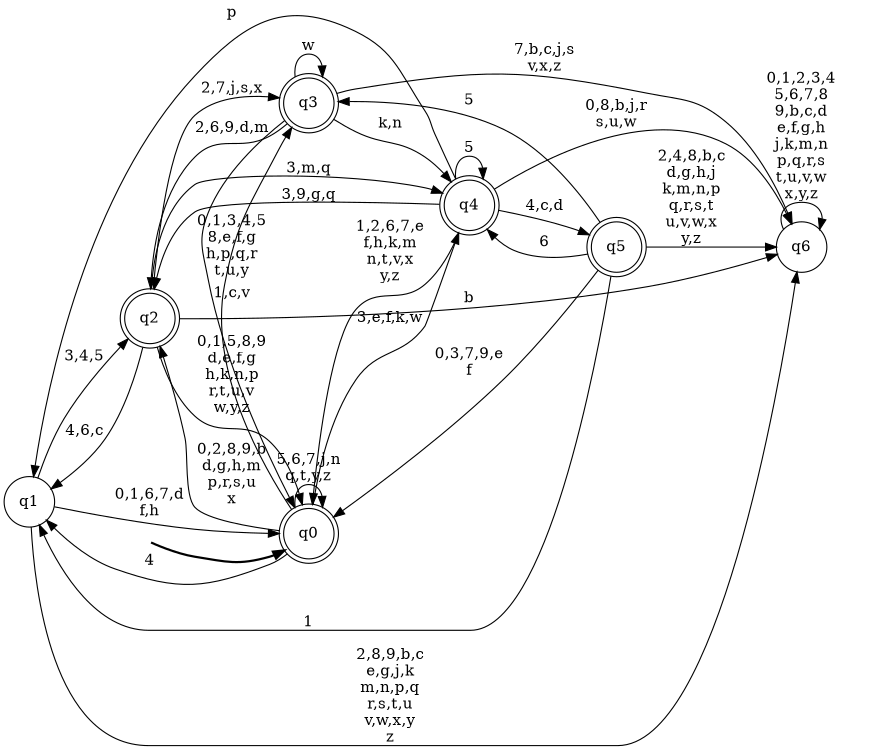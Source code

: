 digraph BlueStar {
__start0 [style = invis, shape = none, label = "", width = 0, height = 0];

rankdir=LR;
size="8,5";

s0 [style="rounded,filled", color="black", fillcolor="white" shape="doublecircle", label="q0"];
s1 [style="filled", color="black", fillcolor="white" shape="circle", label="q1"];
s2 [style="rounded,filled", color="black", fillcolor="white" shape="doublecircle", label="q2"];
s3 [style="rounded,filled", color="black", fillcolor="white" shape="doublecircle", label="q3"];
s4 [style="rounded,filled", color="black", fillcolor="white" shape="doublecircle", label="q4"];
s5 [style="rounded,filled", color="black", fillcolor="white" shape="doublecircle", label="q5"];
s6 [style="filled", color="black", fillcolor="white" shape="circle", label="q6"];
subgraph cluster_main { 
	graph [pad=".75", ranksep="0.15", nodesep="0.15"];
	 style=invis; 
	__start0 -> s0 [penwidth=2];
}
s0 -> s0 [label="5,6,7,j,n\nq,t,y,z"];
s0 -> s1 [label="4"];
s0 -> s2 [label="0,2,8,9,b\nd,g,h,m\np,r,s,u\nx"];
s0 -> s3 [label="1,c,v"];
s0 -> s4 [label="3,e,f,k,w"];
s1 -> s0 [label="0,1,6,7,d\nf,h"];
s1 -> s2 [label="3,4,5"];
s1 -> s6 [label="2,8,9,b,c\ne,g,j,k\nm,n,p,q\nr,s,t,u\nv,w,x,y\nz"];
s2 -> s0 [label="0,1,5,8,9\nd,e,f,g\nh,k,n,p\nr,t,u,v\nw,y,z"];
s2 -> s1 [label="4,6,c"];
s2 -> s3 [label="2,7,j,s,x"];
s2 -> s4 [label="3,m,q"];
s2 -> s6 [label="b"];
s3 -> s0 [label="0,1,3,4,5\n8,e,f,g\nh,p,q,r\nt,u,y"];
s3 -> s2 [label="2,6,9,d,m"];
s3 -> s3 [label="w"];
s3 -> s4 [label="k,n"];
s3 -> s6 [label="7,b,c,j,s\nv,x,z"];
s4 -> s0 [label="1,2,6,7,e\nf,h,k,m\nn,t,v,x\ny,z"];
s4 -> s1 [label="p"];
s4 -> s2 [label="3,9,g,q"];
s4 -> s4 [label="5"];
s4 -> s5 [label="4,c,d"];
s4 -> s6 [label="0,8,b,j,r\ns,u,w"];
s5 -> s0 [label="0,3,7,9,e\nf"];
s5 -> s1 [label="1"];
s5 -> s3 [label="5"];
s5 -> s4 [label="6"];
s5 -> s6 [label="2,4,8,b,c\nd,g,h,j\nk,m,n,p\nq,r,s,t\nu,v,w,x\ny,z"];
s6 -> s6 [label="0,1,2,3,4\n5,6,7,8\n9,b,c,d\ne,f,g,h\nj,k,m,n\np,q,r,s\nt,u,v,w\nx,y,z"];

}